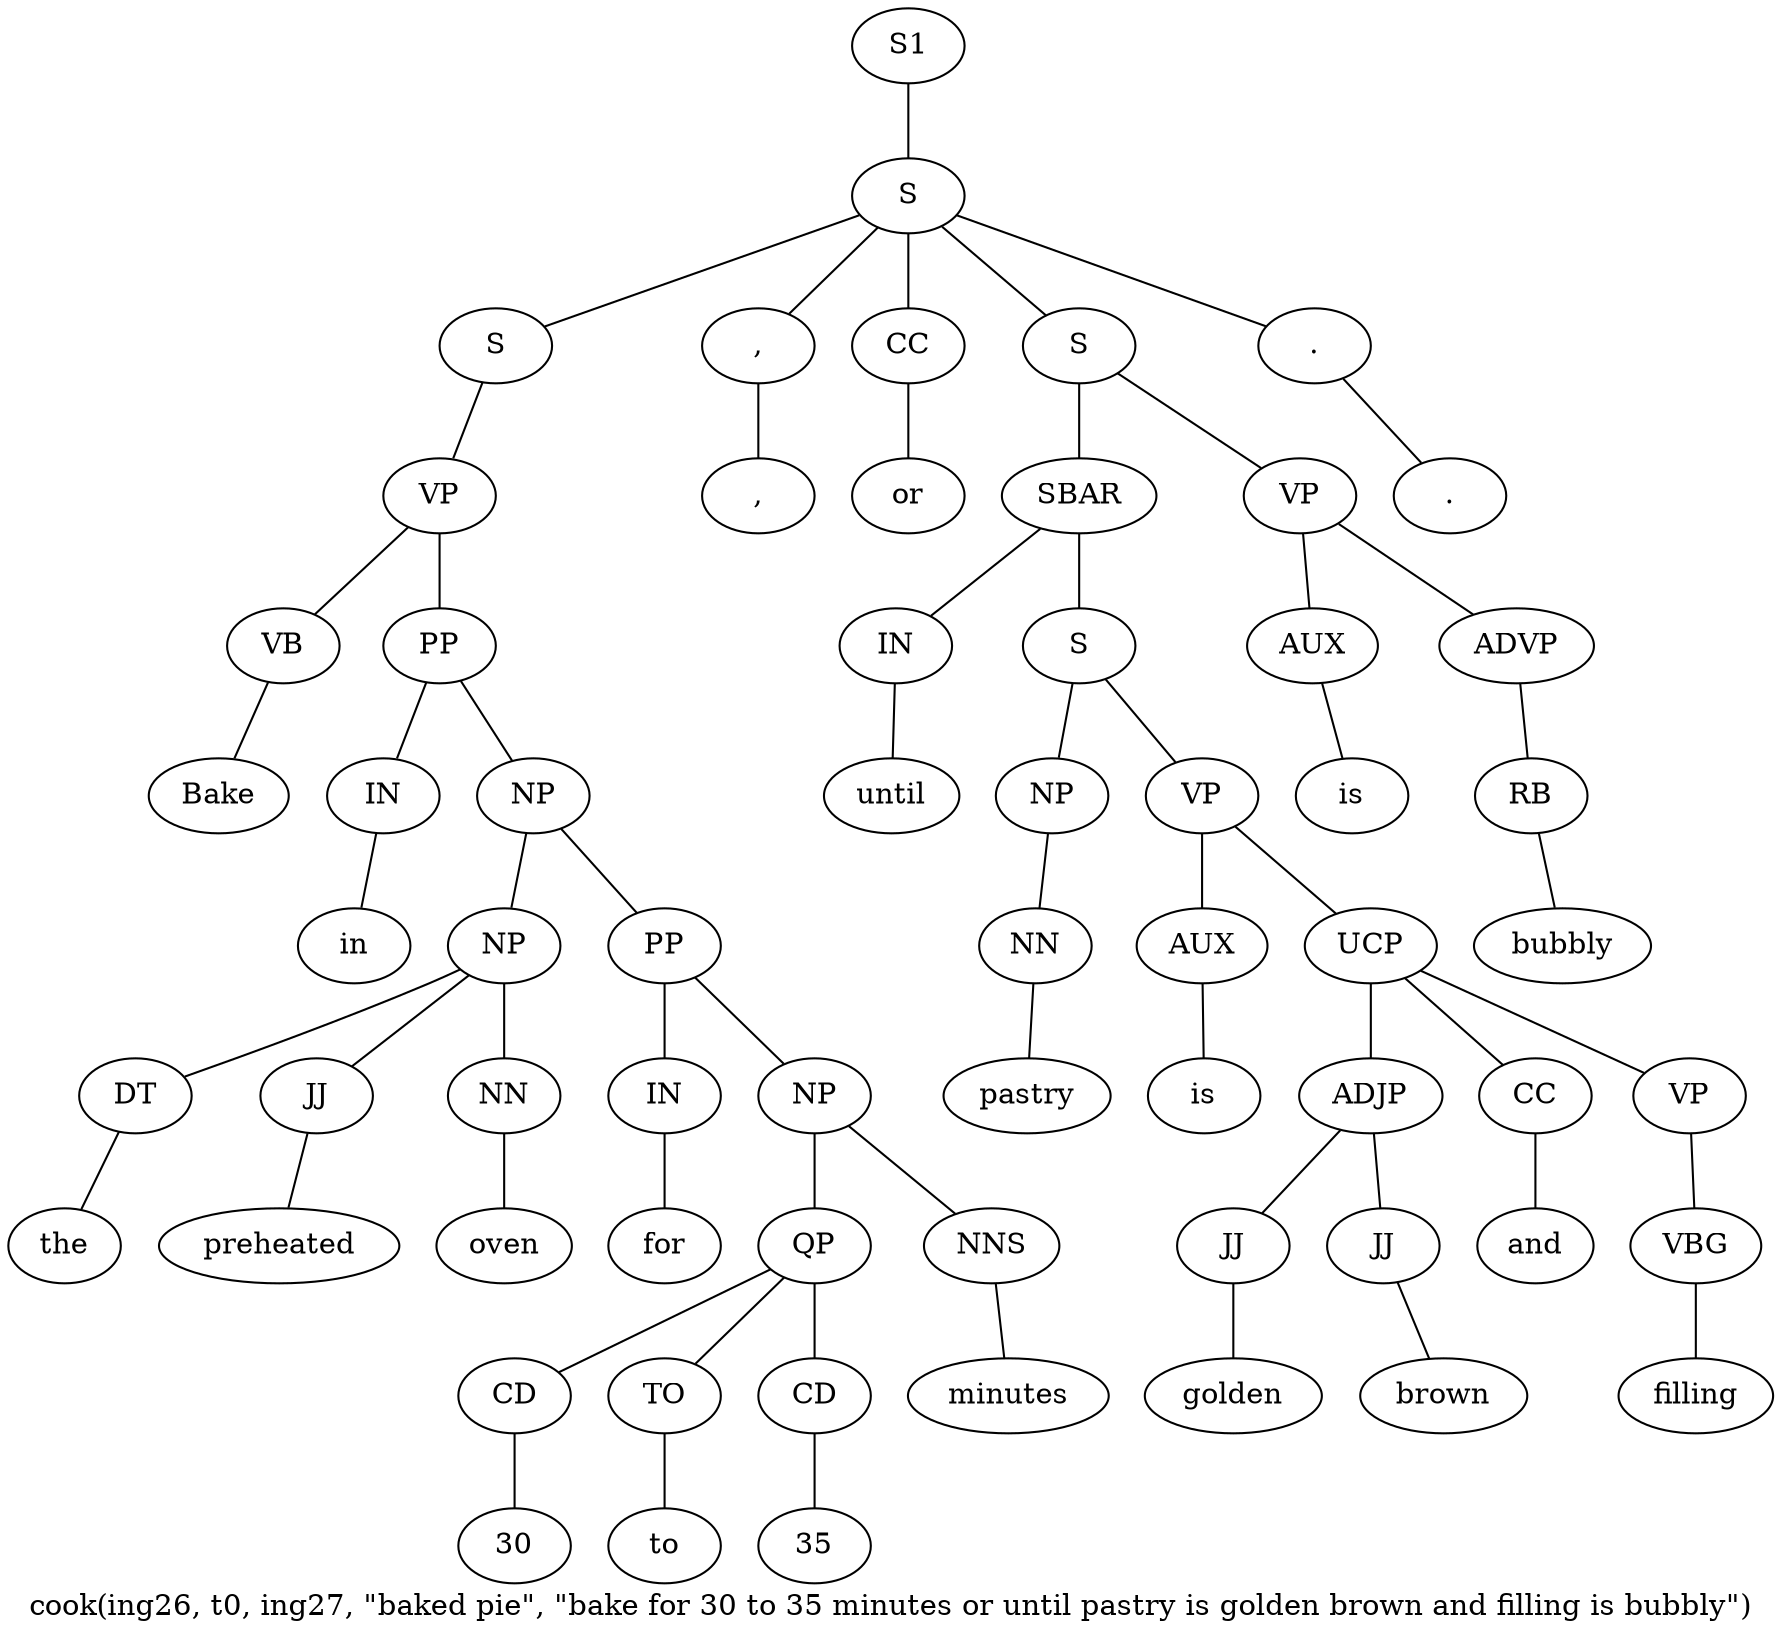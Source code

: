 graph SyntaxGraph {
	label = "cook(ing26, t0, ing27, \"baked pie\", \"bake for 30 to 35 minutes or until pastry is golden brown and filling is bubbly\")";
	Node0 [label="S1"];
	Node1 [label="S"];
	Node2 [label="S"];
	Node3 [label="VP"];
	Node4 [label="VB"];
	Node5 [label="Bake"];
	Node6 [label="PP"];
	Node7 [label="IN"];
	Node8 [label="in"];
	Node9 [label="NP"];
	Node10 [label="NP"];
	Node11 [label="DT"];
	Node12 [label="the"];
	Node13 [label="JJ"];
	Node14 [label="preheated"];
	Node15 [label="NN"];
	Node16 [label="oven"];
	Node17 [label="PP"];
	Node18 [label="IN"];
	Node19 [label="for"];
	Node20 [label="NP"];
	Node21 [label="QP"];
	Node22 [label="CD"];
	Node23 [label="30"];
	Node24 [label="TO"];
	Node25 [label="to"];
	Node26 [label="CD"];
	Node27 [label="35"];
	Node28 [label="NNS"];
	Node29 [label="minutes"];
	Node30 [label=","];
	Node31 [label=","];
	Node32 [label="CC"];
	Node33 [label="or"];
	Node34 [label="S"];
	Node35 [label="SBAR"];
	Node36 [label="IN"];
	Node37 [label="until"];
	Node38 [label="S"];
	Node39 [label="NP"];
	Node40 [label="NN"];
	Node41 [label="pastry"];
	Node42 [label="VP"];
	Node43 [label="AUX"];
	Node44 [label="is"];
	Node45 [label="UCP"];
	Node46 [label="ADJP"];
	Node47 [label="JJ"];
	Node48 [label="golden"];
	Node49 [label="JJ"];
	Node50 [label="brown"];
	Node51 [label="CC"];
	Node52 [label="and"];
	Node53 [label="VP"];
	Node54 [label="VBG"];
	Node55 [label="filling"];
	Node56 [label="VP"];
	Node57 [label="AUX"];
	Node58 [label="is"];
	Node59 [label="ADVP"];
	Node60 [label="RB"];
	Node61 [label="bubbly"];
	Node62 [label="."];
	Node63 [label="."];

	Node0 -- Node1;
	Node1 -- Node2;
	Node1 -- Node30;
	Node1 -- Node32;
	Node1 -- Node34;
	Node1 -- Node62;
	Node2 -- Node3;
	Node3 -- Node4;
	Node3 -- Node6;
	Node4 -- Node5;
	Node6 -- Node7;
	Node6 -- Node9;
	Node7 -- Node8;
	Node9 -- Node10;
	Node9 -- Node17;
	Node10 -- Node11;
	Node10 -- Node13;
	Node10 -- Node15;
	Node11 -- Node12;
	Node13 -- Node14;
	Node15 -- Node16;
	Node17 -- Node18;
	Node17 -- Node20;
	Node18 -- Node19;
	Node20 -- Node21;
	Node20 -- Node28;
	Node21 -- Node22;
	Node21 -- Node24;
	Node21 -- Node26;
	Node22 -- Node23;
	Node24 -- Node25;
	Node26 -- Node27;
	Node28 -- Node29;
	Node30 -- Node31;
	Node32 -- Node33;
	Node34 -- Node35;
	Node34 -- Node56;
	Node35 -- Node36;
	Node35 -- Node38;
	Node36 -- Node37;
	Node38 -- Node39;
	Node38 -- Node42;
	Node39 -- Node40;
	Node40 -- Node41;
	Node42 -- Node43;
	Node42 -- Node45;
	Node43 -- Node44;
	Node45 -- Node46;
	Node45 -- Node51;
	Node45 -- Node53;
	Node46 -- Node47;
	Node46 -- Node49;
	Node47 -- Node48;
	Node49 -- Node50;
	Node51 -- Node52;
	Node53 -- Node54;
	Node54 -- Node55;
	Node56 -- Node57;
	Node56 -- Node59;
	Node57 -- Node58;
	Node59 -- Node60;
	Node60 -- Node61;
	Node62 -- Node63;
}